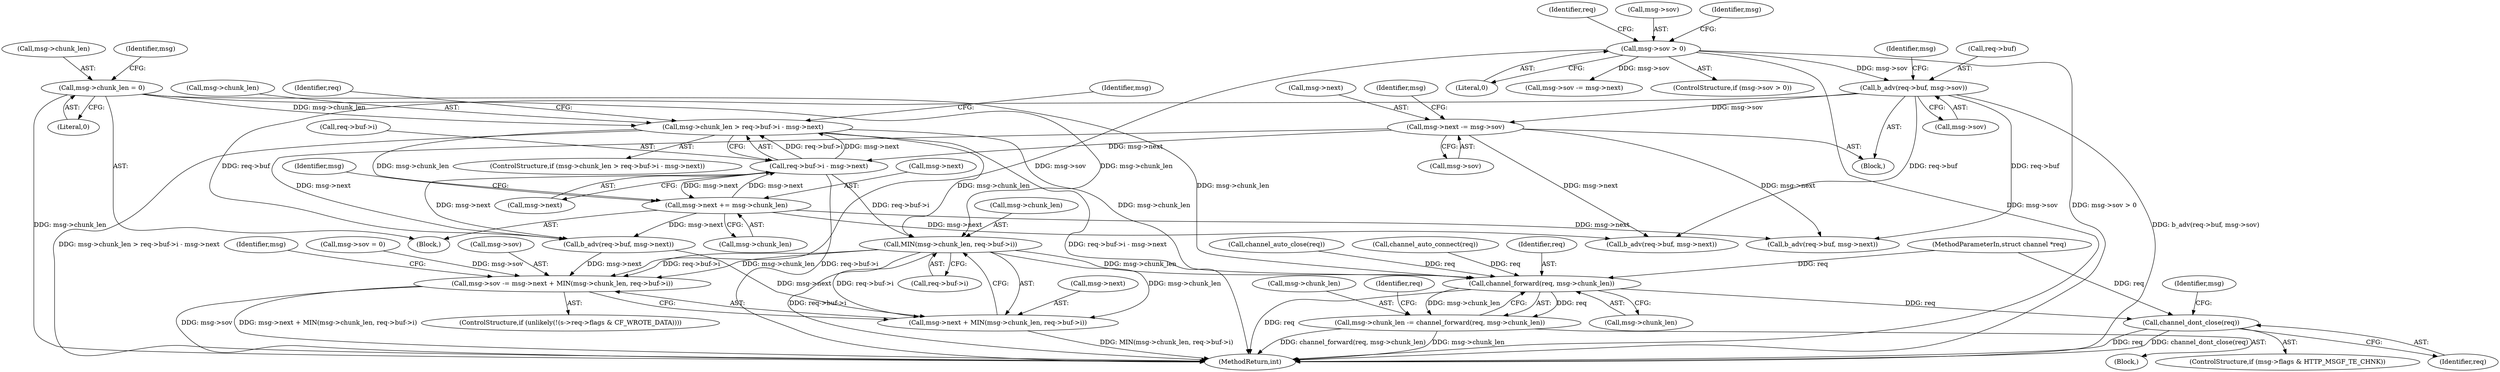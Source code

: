 digraph "0_haproxy_b4d05093bc89f71377230228007e69a1434c1a0c_0@pointer" {
"1000643" [label="(Call,MIN(msg->chunk_len, req->buf->i))"];
"1000333" [label="(Call,msg->chunk_len = 0)"];
"1000306" [label="(Call,msg->chunk_len > req->buf->i - msg->next)"];
"1000310" [label="(Call,req->buf->i - msg->next)"];
"1000215" [label="(Call,msg->next -= msg->sov)"];
"1000208" [label="(Call,b_adv(req->buf, msg->sov))"];
"1000202" [label="(Call,msg->sov > 0)"];
"1000326" [label="(Call,msg->next += msg->chunk_len)"];
"1000635" [label="(Call,msg->sov -= msg->next + MIN(msg->chunk_len, req->buf->i))"];
"1000639" [label="(Call,msg->next + MIN(msg->chunk_len, req->buf->i))"];
"1000661" [label="(Call,channel_forward(req, msg->chunk_len))"];
"1000657" [label="(Call,msg->chunk_len -= channel_forward(req, msg->chunk_len))"];
"1000756" [label="(Call,channel_dont_close(req))"];
"1000327" [label="(Call,msg->next)"];
"1000658" [label="(Call,msg->chunk_len)"];
"1000326" [label="(Call,msg->next += msg->chunk_len)"];
"1000307" [label="(Call,msg->chunk_len)"];
"1000750" [label="(ControlStructure,if (msg->flags & HTTP_MSGF_TE_CHNK))"];
"1001006" [label="(MethodReturn,int)"];
"1000224" [label="(Identifier,msg)"];
"1000330" [label="(Call,msg->chunk_len)"];
"1000316" [label="(Call,msg->next)"];
"1000311" [label="(Call,req->buf->i)"];
"1000334" [label="(Call,msg->chunk_len)"];
"1000643" [label="(Call,MIN(msg->chunk_len, req->buf->i))"];
"1000335" [label="(Identifier,msg)"];
"1000618" [label="(Call,b_adv(req->buf, msg->next))"];
"1000212" [label="(Call,msg->sov)"];
"1000137" [label="(Block,)"];
"1000215" [label="(Call,msg->next -= msg->sov)"];
"1000222" [label="(Call,msg->sov = 0)"];
"1000206" [label="(Literal,0)"];
"1000661" [label="(Call,channel_forward(req, msg->chunk_len))"];
"1000518" [label="(Call,msg->sov -= msg->next)"];
"1000761" [label="(Identifier,msg)"];
"1000210" [label="(Identifier,req)"];
"1000305" [label="(ControlStructure,if (msg->chunk_len > req->buf->i - msg->next))"];
"1000219" [label="(Call,msg->sov)"];
"1000636" [label="(Call,msg->sov)"];
"1000337" [label="(Literal,0)"];
"1000216" [label="(Call,msg->next)"];
"1000135" [label="(MethodParameterIn,struct channel *req)"];
"1000203" [label="(Call,msg->sov)"];
"1000501" [label="(Call,b_adv(req->buf, msg->next))"];
"1000795" [label="(Call,b_adv(req->buf, msg->next))"];
"1000217" [label="(Identifier,msg)"];
"1000341" [label="(Identifier,msg)"];
"1000207" [label="(Block,)"];
"1000635" [label="(Call,msg->sov -= msg->next + MIN(msg->chunk_len, req->buf->i))"];
"1000304" [label="(Block,)"];
"1000255" [label="(Identifier,msg)"];
"1000322" [label="(Identifier,req)"];
"1000202" [label="(Call,msg->sov > 0)"];
"1000282" [label="(Call,channel_auto_close(req))"];
"1000269" [label="(Call,channel_auto_connect(req))"];
"1000757" [label="(Identifier,req)"];
"1000201" [label="(ControlStructure,if (msg->sov > 0))"];
"1000625" [label="(ControlStructure,if (unlikely(!(s->req->flags & CF_WROTE_DATA))))"];
"1000306" [label="(Call,msg->chunk_len > req->buf->i - msg->next)"];
"1000654" [label="(Identifier,msg)"];
"1000639" [label="(Call,msg->next + MIN(msg->chunk_len, req->buf->i))"];
"1000647" [label="(Call,req->buf->i)"];
"1000333" [label="(Call,msg->chunk_len = 0)"];
"1000657" [label="(Call,msg->chunk_len -= channel_forward(req, msg->chunk_len))"];
"1000644" [label="(Call,msg->chunk_len)"];
"1000209" [label="(Call,req->buf)"];
"1000640" [label="(Call,msg->next)"];
"1000663" [label="(Call,msg->chunk_len)"];
"1000662" [label="(Identifier,req)"];
"1000328" [label="(Identifier,msg)"];
"1000208" [label="(Call,b_adv(req->buf, msg->sov))"];
"1000669" [label="(Identifier,req)"];
"1000310" [label="(Call,req->buf->i - msg->next)"];
"1000756" [label="(Call,channel_dont_close(req))"];
"1000643" -> "1000639"  [label="AST: "];
"1000643" -> "1000647"  [label="CFG: "];
"1000644" -> "1000643"  [label="AST: "];
"1000647" -> "1000643"  [label="AST: "];
"1000639" -> "1000643"  [label="CFG: "];
"1000643" -> "1001006"  [label="DDG: req->buf->i"];
"1000643" -> "1000635"  [label="DDG: msg->chunk_len"];
"1000643" -> "1000635"  [label="DDG: req->buf->i"];
"1000643" -> "1000639"  [label="DDG: msg->chunk_len"];
"1000643" -> "1000639"  [label="DDG: req->buf->i"];
"1000333" -> "1000643"  [label="DDG: msg->chunk_len"];
"1000306" -> "1000643"  [label="DDG: msg->chunk_len"];
"1000310" -> "1000643"  [label="DDG: req->buf->i"];
"1000643" -> "1000661"  [label="DDG: msg->chunk_len"];
"1000333" -> "1000304"  [label="AST: "];
"1000333" -> "1000337"  [label="CFG: "];
"1000334" -> "1000333"  [label="AST: "];
"1000337" -> "1000333"  [label="AST: "];
"1000341" -> "1000333"  [label="CFG: "];
"1000333" -> "1001006"  [label="DDG: msg->chunk_len"];
"1000333" -> "1000306"  [label="DDG: msg->chunk_len"];
"1000333" -> "1000661"  [label="DDG: msg->chunk_len"];
"1000306" -> "1000305"  [label="AST: "];
"1000306" -> "1000310"  [label="CFG: "];
"1000307" -> "1000306"  [label="AST: "];
"1000310" -> "1000306"  [label="AST: "];
"1000322" -> "1000306"  [label="CFG: "];
"1000328" -> "1000306"  [label="CFG: "];
"1000306" -> "1001006"  [label="DDG: req->buf->i - msg->next"];
"1000306" -> "1001006"  [label="DDG: msg->chunk_len > req->buf->i - msg->next"];
"1000310" -> "1000306"  [label="DDG: req->buf->i"];
"1000310" -> "1000306"  [label="DDG: msg->next"];
"1000306" -> "1000326"  [label="DDG: msg->chunk_len"];
"1000306" -> "1000661"  [label="DDG: msg->chunk_len"];
"1000310" -> "1000316"  [label="CFG: "];
"1000311" -> "1000310"  [label="AST: "];
"1000316" -> "1000310"  [label="AST: "];
"1000310" -> "1001006"  [label="DDG: req->buf->i"];
"1000215" -> "1000310"  [label="DDG: msg->next"];
"1000326" -> "1000310"  [label="DDG: msg->next"];
"1000310" -> "1000326"  [label="DDG: msg->next"];
"1000310" -> "1000618"  [label="DDG: msg->next"];
"1000215" -> "1000207"  [label="AST: "];
"1000215" -> "1000219"  [label="CFG: "];
"1000216" -> "1000215"  [label="AST: "];
"1000219" -> "1000215"  [label="AST: "];
"1000224" -> "1000215"  [label="CFG: "];
"1000208" -> "1000215"  [label="DDG: msg->sov"];
"1000215" -> "1000501"  [label="DDG: msg->next"];
"1000215" -> "1000618"  [label="DDG: msg->next"];
"1000215" -> "1000795"  [label="DDG: msg->next"];
"1000208" -> "1000207"  [label="AST: "];
"1000208" -> "1000212"  [label="CFG: "];
"1000209" -> "1000208"  [label="AST: "];
"1000212" -> "1000208"  [label="AST: "];
"1000217" -> "1000208"  [label="CFG: "];
"1000208" -> "1001006"  [label="DDG: b_adv(req->buf, msg->sov)"];
"1000202" -> "1000208"  [label="DDG: msg->sov"];
"1000208" -> "1000501"  [label="DDG: req->buf"];
"1000208" -> "1000618"  [label="DDG: req->buf"];
"1000208" -> "1000795"  [label="DDG: req->buf"];
"1000202" -> "1000201"  [label="AST: "];
"1000202" -> "1000206"  [label="CFG: "];
"1000203" -> "1000202"  [label="AST: "];
"1000206" -> "1000202"  [label="AST: "];
"1000210" -> "1000202"  [label="CFG: "];
"1000255" -> "1000202"  [label="CFG: "];
"1000202" -> "1001006"  [label="DDG: msg->sov"];
"1000202" -> "1001006"  [label="DDG: msg->sov > 0"];
"1000202" -> "1000518"  [label="DDG: msg->sov"];
"1000202" -> "1000635"  [label="DDG: msg->sov"];
"1000326" -> "1000304"  [label="AST: "];
"1000326" -> "1000330"  [label="CFG: "];
"1000327" -> "1000326"  [label="AST: "];
"1000330" -> "1000326"  [label="AST: "];
"1000335" -> "1000326"  [label="CFG: "];
"1000326" -> "1000501"  [label="DDG: msg->next"];
"1000326" -> "1000618"  [label="DDG: msg->next"];
"1000326" -> "1000795"  [label="DDG: msg->next"];
"1000635" -> "1000625"  [label="AST: "];
"1000635" -> "1000639"  [label="CFG: "];
"1000636" -> "1000635"  [label="AST: "];
"1000639" -> "1000635"  [label="AST: "];
"1000654" -> "1000635"  [label="CFG: "];
"1000635" -> "1001006"  [label="DDG: msg->next + MIN(msg->chunk_len, req->buf->i)"];
"1000635" -> "1001006"  [label="DDG: msg->sov"];
"1000618" -> "1000635"  [label="DDG: msg->next"];
"1000222" -> "1000635"  [label="DDG: msg->sov"];
"1000640" -> "1000639"  [label="AST: "];
"1000639" -> "1001006"  [label="DDG: MIN(msg->chunk_len, req->buf->i)"];
"1000618" -> "1000639"  [label="DDG: msg->next"];
"1000661" -> "1000657"  [label="AST: "];
"1000661" -> "1000663"  [label="CFG: "];
"1000662" -> "1000661"  [label="AST: "];
"1000663" -> "1000661"  [label="AST: "];
"1000657" -> "1000661"  [label="CFG: "];
"1000661" -> "1001006"  [label="DDG: req"];
"1000661" -> "1000657"  [label="DDG: req"];
"1000661" -> "1000657"  [label="DDG: msg->chunk_len"];
"1000269" -> "1000661"  [label="DDG: req"];
"1000282" -> "1000661"  [label="DDG: req"];
"1000135" -> "1000661"  [label="DDG: req"];
"1000661" -> "1000756"  [label="DDG: req"];
"1000657" -> "1000137"  [label="AST: "];
"1000658" -> "1000657"  [label="AST: "];
"1000669" -> "1000657"  [label="CFG: "];
"1000657" -> "1001006"  [label="DDG: channel_forward(req, msg->chunk_len)"];
"1000657" -> "1001006"  [label="DDG: msg->chunk_len"];
"1000756" -> "1000750"  [label="AST: "];
"1000756" -> "1000757"  [label="CFG: "];
"1000757" -> "1000756"  [label="AST: "];
"1000761" -> "1000756"  [label="CFG: "];
"1000756" -> "1001006"  [label="DDG: req"];
"1000756" -> "1001006"  [label="DDG: channel_dont_close(req)"];
"1000135" -> "1000756"  [label="DDG: req"];
}
